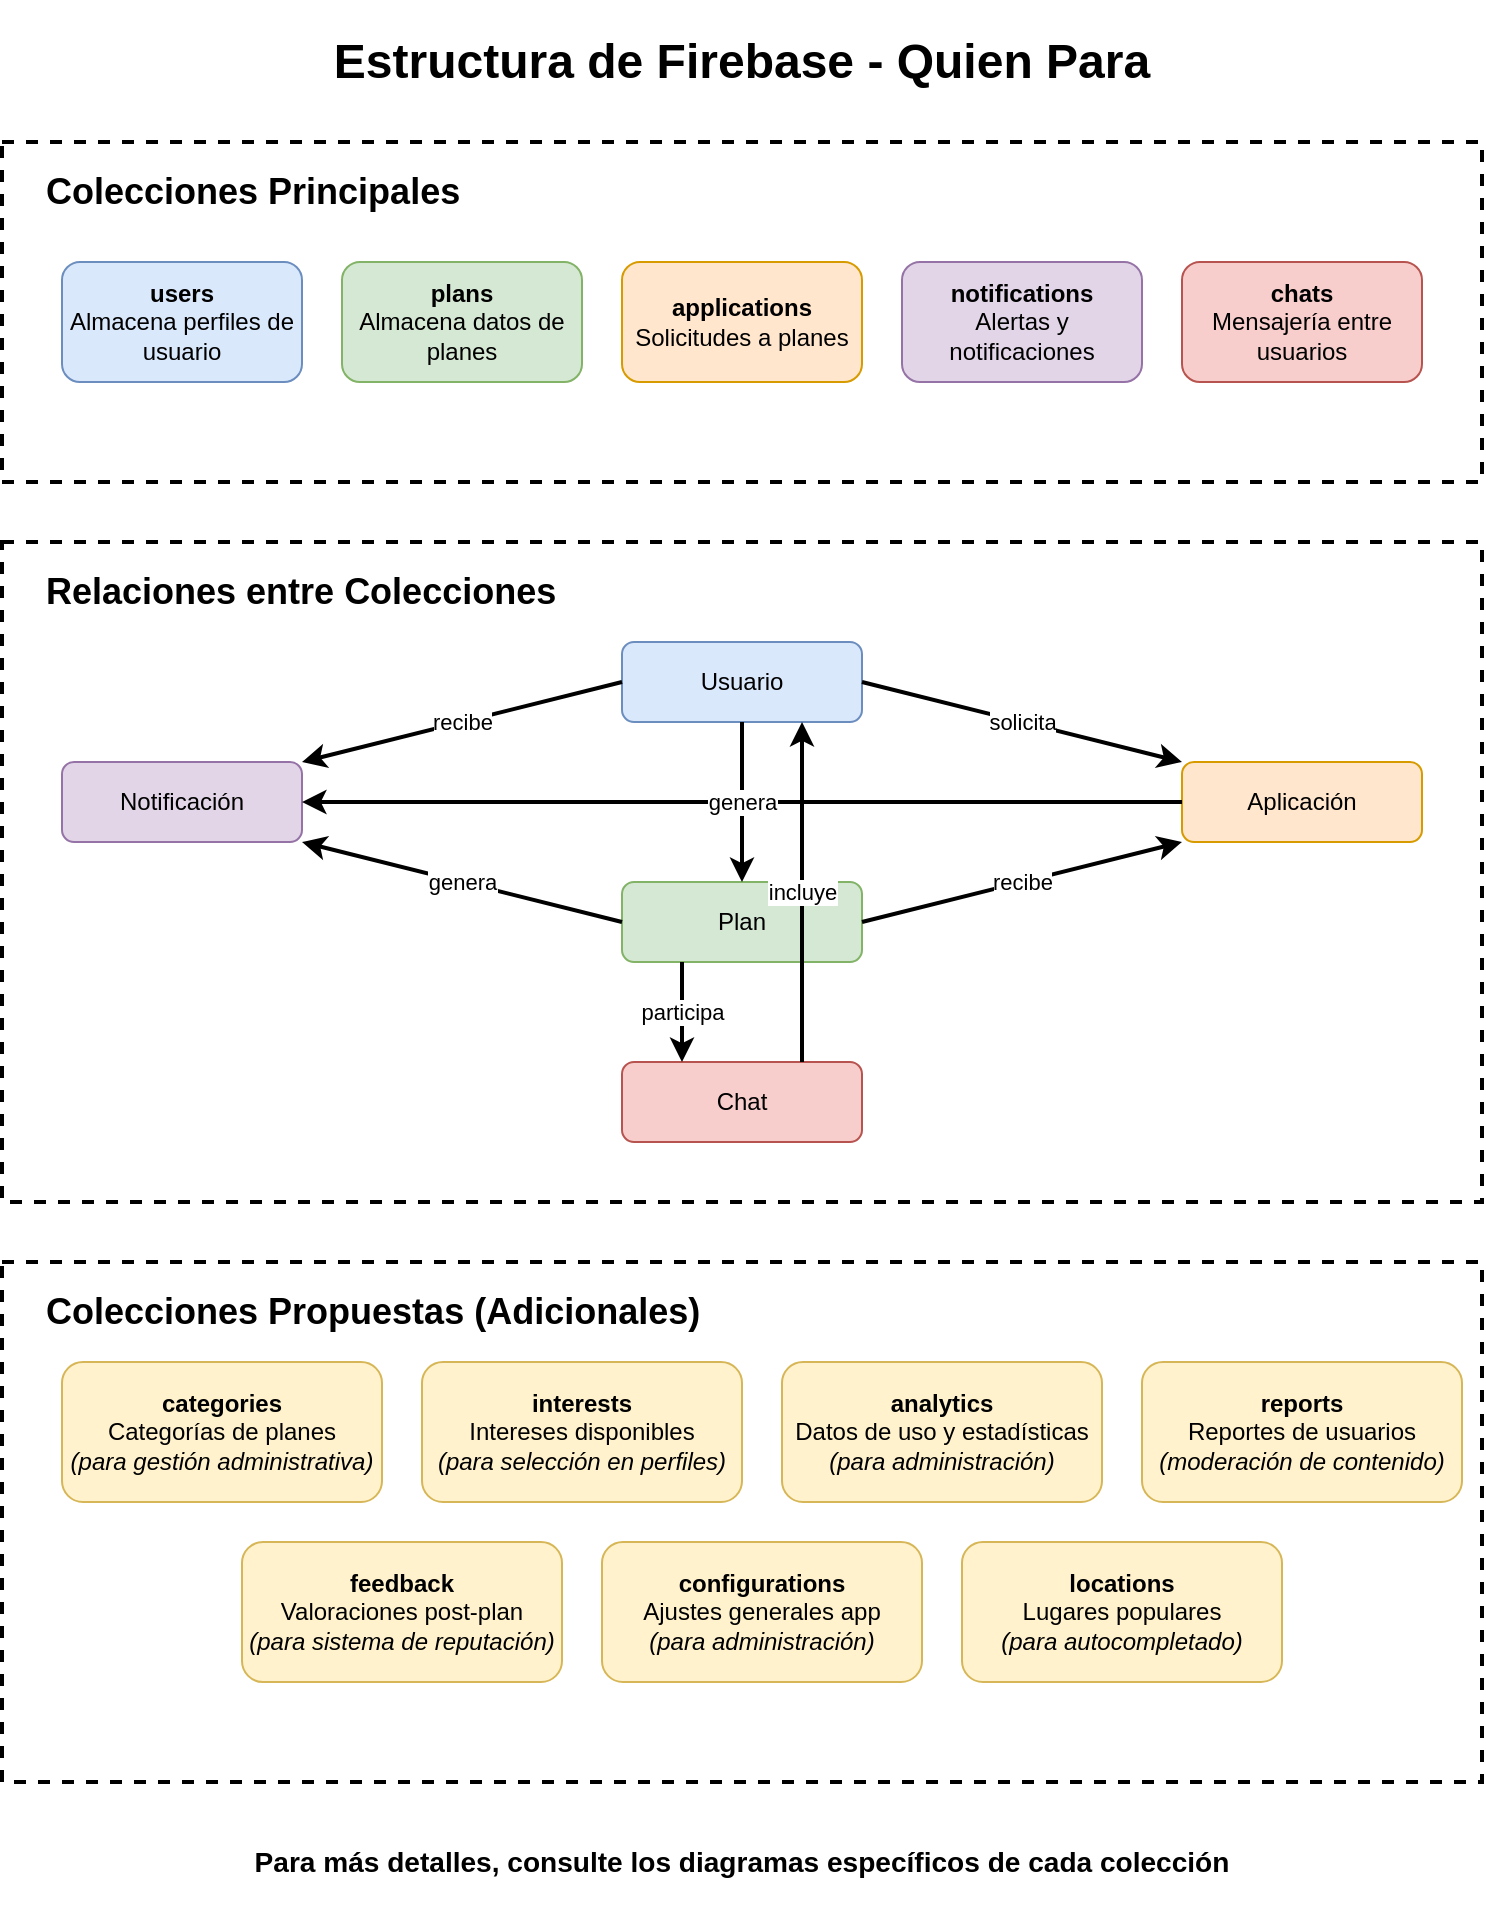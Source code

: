 <mxfile version="20.6.0">
  <diagram id="C5RBs43oDa-KdzZeNtuy" name="Firebase Structure Overview">
    <mxGraphModel dx="1422" dy="762" grid="1" gridSize="10" guides="1" tooltips="1" connect="1" arrows="1" fold="1" page="1" pageScale="1" pageWidth="827" pageHeight="1169" math="0" shadow="0">
      <root>
        <mxCell id="WIyWlLk6GJQsqaUBKTNV-0" />
        <mxCell id="WIyWlLk6GJQsqaUBKTNV-1" parent="WIyWlLk6GJQsqaUBKTNV-0" />

        <!-- TITLE -->
        <mxCell id="title" value="&lt;h1&gt;Estructura de Firebase - Quien Para&lt;/h1&gt;" style="text;html=1;strokeColor=none;fillColor=none;align=center;verticalAlign=middle;whiteSpace=wrap;rounded=0;" vertex="1" parent="WIyWlLk6GJQsqaUBKTNV-1">
          <mxGeometry x="40" y="20" width="740" height="40" as="geometry" />
        </mxCell>

        <!-- COLLECTIONS OVERVIEW -->
        <mxCell id="collections-box" value="" style="rounded=0;whiteSpace=wrap;html=1;fillColor=none;dashed=1;strokeWidth=2;" vertex="1" parent="WIyWlLk6GJQsqaUBKTNV-1">
          <mxGeometry x="40" y="80" width="740" height="170" as="geometry" />
        </mxCell>
        
        <mxCell id="collections-title" value="&lt;h2&gt;Colecciones Principales&lt;/h2&gt;" style="text;html=1;strokeColor=none;fillColor=none;align=left;verticalAlign=middle;whiteSpace=wrap;rounded=0;" vertex="1" parent="WIyWlLk6GJQsqaUBKTNV-1">
          <mxGeometry x="60" y="90" width="230" height="30" as="geometry" />
        </mxCell>

        <!-- USERS BOX -->
        <mxCell id="users-collection" value="&lt;b&gt;users&lt;/b&gt;&lt;br&gt;Almacena perfiles de usuario" style="rounded=1;whiteSpace=wrap;html=1;fillColor=#dae8fc;strokeColor=#6c8ebf;" vertex="1" parent="WIyWlLk6GJQsqaUBKTNV-1">
          <mxGeometry x="70" y="140" width="120" height="60" as="geometry" />
        </mxCell>

        <!-- PLANS BOX -->
        <mxCell id="plans-collection" value="&lt;b&gt;plans&lt;/b&gt;&lt;br&gt;Almacena datos de planes" style="rounded=1;whiteSpace=wrap;html=1;fillColor=#d5e8d4;strokeColor=#82b366;" vertex="1" parent="WIyWlLk6GJQsqaUBKTNV-1">
          <mxGeometry x="210" y="140" width="120" height="60" as="geometry" />
        </mxCell>

        <!-- APPLICATIONS BOX -->
        <mxCell id="applications-collection" value="&lt;b&gt;applications&lt;/b&gt;&lt;br&gt;Solicitudes a planes" style="rounded=1;whiteSpace=wrap;html=1;fillColor=#ffe6cc;strokeColor=#d79b00;" vertex="1" parent="WIyWlLk6GJQsqaUBKTNV-1">
          <mxGeometry x="350" y="140" width="120" height="60" as="geometry" />
        </mxCell>

        <!-- NOTIFICATIONS BOX -->
        <mxCell id="notifications-collection" value="&lt;b&gt;notifications&lt;/b&gt;&lt;br&gt;Alertas y notificaciones" style="rounded=1;whiteSpace=wrap;html=1;fillColor=#e1d5e7;strokeColor=#9673a6;" vertex="1" parent="WIyWlLk6GJQsqaUBKTNV-1">
          <mxGeometry x="490" y="140" width="120" height="60" as="geometry" />
        </mxCell>

        <!-- CHATS BOX -->
        <mxCell id="chats-collection" value="&lt;b&gt;chats&lt;/b&gt;&lt;br&gt;Mensajería entre usuarios" style="rounded=1;whiteSpace=wrap;html=1;fillColor=#f8cecc;strokeColor=#b85450;" vertex="1" parent="WIyWlLk6GJQsqaUBKTNV-1">
          <mxGeometry x="630" y="140" width="120" height="60" as="geometry" />
        </mxCell>

        <!-- RELATIONSHIPS -->
        <mxCell id="relationships-box" value="" style="rounded=0;whiteSpace=wrap;html=1;fillColor=none;dashed=1;strokeWidth=2;" vertex="1" parent="WIyWlLk6GJQsqaUBKTNV-1">
          <mxGeometry x="40" y="280" width="740" height="330" as="geometry" />
        </mxCell>
        
        <mxCell id="relationships-title" value="&lt;h2&gt;Relaciones entre Colecciones&lt;/h2&gt;" style="text;html=1;strokeColor=none;fillColor=none;align=left;verticalAlign=middle;whiteSpace=wrap;rounded=0;" vertex="1" parent="WIyWlLk6GJQsqaUBKTNV-1">
          <mxGeometry x="60" y="290" width="300" height="30" as="geometry" />
        </mxCell>

        <!-- ENTITIES FOR RELATIONSHIPS -->
        <mxCell id="rel-user" value="Usuario" style="rounded=1;whiteSpace=wrap;html=1;fillColor=#dae8fc;strokeColor=#6c8ebf;" vertex="1" parent="WIyWlLk6GJQsqaUBKTNV-1">
          <mxGeometry x="350" y="330" width="120" height="40" as="geometry" />
        </mxCell>

        <mxCell id="rel-plan" value="Plan" style="rounded=1;whiteSpace=wrap;html=1;fillColor=#d5e8d4;strokeColor=#82b366;" vertex="1" parent="WIyWlLk6GJQsqaUBKTNV-1">
          <mxGeometry x="350" y="450" width="120" height="40" as="geometry" />
        </mxCell>

        <mxCell id="rel-application" value="Aplicación" style="rounded=1;whiteSpace=wrap;html=1;fillColor=#ffe6cc;strokeColor=#d79b00;" vertex="1" parent="WIyWlLk6GJQsqaUBKTNV-1">
          <mxGeometry x="630" y="390" width="120" height="40" as="geometry" />
        </mxCell>

        <mxCell id="rel-notification" value="Notificación" style="rounded=1;whiteSpace=wrap;html=1;fillColor=#e1d5e7;strokeColor=#9673a6;" vertex="1" parent="WIyWlLk6GJQsqaUBKTNV-1">
          <mxGeometry x="70" y="390" width="120" height="40" as="geometry" />
        </mxCell>

        <mxCell id="rel-chat" value="Chat" style="rounded=1;whiteSpace=wrap;html=1;fillColor=#f8cecc;strokeColor=#b85450;" vertex="1" parent="WIyWlLk6GJQsqaUBKTNV-1">
          <mxGeometry x="350" y="540" width="120" height="40" as="geometry" />
        </mxCell>

        <!-- RELATIONSHIPS ARROWS -->
        <mxCell id="rel-user-plan" value="crea" style="endArrow=classic;html=1;rounded=0;strokeWidth=2;exitX=0.5;exitY=1;exitDx=0;exitDy=0;entryX=0.5;entryY=0;entryDx=0;entryDy=0;" edge="1" parent="WIyWlLk6GJQsqaUBKTNV-1" source="rel-user" target="rel-plan">
          <mxGeometry width="50" height="50" relative="1" as="geometry">
            <mxPoint x="390" y="420" as="sourcePoint" />
            <mxPoint x="440" y="370" as="targetPoint" />
          </mxGeometry>
        </mxCell>

        <mxCell id="rel-user-application" value="solicita" style="endArrow=classic;html=1;rounded=0;strokeWidth=2;exitX=1;exitY=0.5;exitDx=0;exitDy=0;entryX=0;entryY=0;entryDx=0;entryDy=0;" edge="1" parent="WIyWlLk6GJQsqaUBKTNV-1" source="rel-user" target="rel-application">
          <mxGeometry width="50" height="50" relative="1" as="geometry">
            <mxPoint x="390" y="420" as="sourcePoint" />
            <mxPoint x="440" y="370" as="targetPoint" />
          </mxGeometry>
        </mxCell>

        <mxCell id="rel-plan-application" value="recibe" style="endArrow=classic;html=1;rounded=0;strokeWidth=2;exitX=1;exitY=0.5;exitDx=0;exitDy=0;entryX=0;entryY=1;entryDx=0;entryDy=0;" edge="1" parent="WIyWlLk6GJQsqaUBKTNV-1" source="rel-plan" target="rel-application">
          <mxGeometry width="50" height="50" relative="1" as="geometry">
            <mxPoint x="390" y="420" as="sourcePoint" />
            <mxPoint x="440" y="370" as="targetPoint" />
          </mxGeometry>
        </mxCell>

        <mxCell id="rel-user-notification" value="recibe" style="endArrow=classic;html=1;rounded=0;strokeWidth=2;exitX=0;exitY=0.5;exitDx=0;exitDy=0;entryX=1;entryY=0;entryDx=0;entryDy=0;" edge="1" parent="WIyWlLk6GJQsqaUBKTNV-1" source="rel-user" target="rel-notification">
          <mxGeometry width="50" height="50" relative="1" as="geometry">
            <mxPoint x="390" y="420" as="sourcePoint" />
            <mxPoint x="440" y="370" as="targetPoint" />
          </mxGeometry>
        </mxCell>

        <mxCell id="rel-plan-notification" value="genera" style="endArrow=classic;html=1;rounded=0;strokeWidth=2;exitX=0;exitY=0.5;exitDx=0;exitDy=0;entryX=1;entryY=1;entryDx=0;entryDy=0;" edge="1" parent="WIyWlLk6GJQsqaUBKTNV-1" source="rel-plan" target="rel-notification">
          <mxGeometry width="50" height="50" relative="1" as="geometry">
            <mxPoint x="390" y="420" as="sourcePoint" />
            <mxPoint x="440" y="370" as="targetPoint" />
          </mxGeometry>
        </mxCell>

        <mxCell id="rel-application-notification" value="genera" style="endArrow=classic;html=1;rounded=0;strokeWidth=2;exitX=0;exitY=0.5;exitDx=0;exitDy=0;entryX=1;entryY=0.5;entryDx=0;entryDy=0;" edge="1" parent="WIyWlLk6GJQsqaUBKTNV-1" source="rel-application" target="rel-notification">
          <mxGeometry width="50" height="50" relative="1" as="geometry">
            <mxPoint x="390" y="420" as="sourcePoint" />
            <mxPoint x="440" y="370" as="targetPoint" />
          </mxGeometry>
        </mxCell>

        <mxCell id="rel-user-chat" value="participa" style="endArrow=classic;html=1;rounded=0;strokeWidth=2;exitX=0.25;exitY=1;exitDx=0;exitDy=0;entryX=0.25;entryY=0;entryDx=0;entryDy=0;" edge="1" parent="WIyWlLk6GJQsqaUBKTNV-1" source="rel-plan" target="rel-chat">
          <mxGeometry width="50" height="50" relative="1" as="geometry">
            <mxPoint x="390" y="420" as="sourcePoint" />
            <mxPoint x="440" y="370" as="targetPoint" />
          </mxGeometry>
        </mxCell>

        <mxCell id="rel-chat-user" value="incluye" style="endArrow=classic;html=1;rounded=0;strokeWidth=2;exitX=0.75;exitY=0;exitDx=0;exitDy=0;entryX=0.75;entryY=1;entryDx=0;entryDy=0;" edge="1" parent="WIyWlLk6GJQsqaUBKTNV-1" source="rel-chat" target="rel-user">
          <mxGeometry width="50" height="50" relative="1" as="geometry">
            <mxPoint x="320" y="520" as="sourcePoint" />
            <mxPoint x="440" y="370" as="targetPoint" />
            <Array as="points">
              <mxPoint x="440" y="510" />
              <mxPoint x="440" y="390" />
            </Array>
          </mxGeometry>
        </mxCell>

        <!-- PROPOSED ADDITIONS SECTION -->
        <mxCell id="additions-box" value="" style="rounded=0;whiteSpace=wrap;html=1;fillColor=none;dashed=1;strokeWidth=2;" vertex="1" parent="WIyWlLk6GJQsqaUBKTNV-1">
          <mxGeometry x="40" y="640" width="740" height="260" as="geometry" />
        </mxCell>
        
        <mxCell id="additions-title" value="&lt;h2&gt;Colecciones Propuestas (Adicionales)&lt;/h2&gt;" style="text;html=1;strokeColor=none;fillColor=none;align=left;verticalAlign=middle;whiteSpace=wrap;rounded=0;" vertex="1" parent="WIyWlLk6GJQsqaUBKTNV-1">
          <mxGeometry x="60" y="650" width="350" height="30" as="geometry" />
        </mxCell>

        <!-- CATEGORIES BOX -->
        <mxCell id="categories-collection" value="&lt;b&gt;categories&lt;/b&gt;&lt;br&gt;Categorías de planes&lt;br&gt;&lt;i&gt;(para gestión administrativa)&lt;/i&gt;" style="rounded=1;whiteSpace=wrap;html=1;fillColor=#fff2cc;strokeColor=#d6b656;" vertex="1" parent="WIyWlLk6GJQsqaUBKTNV-1">
          <mxGeometry x="70" y="690" width="160" height="70" as="geometry" />
        </mxCell>

        <!-- INTERESTS BOX -->
        <mxCell id="interests-collection" value="&lt;b&gt;interests&lt;/b&gt;&lt;br&gt;Intereses disponibles&lt;br&gt;&lt;i&gt;(para selección en perfiles)&lt;/i&gt;" style="rounded=1;whiteSpace=wrap;html=1;fillColor=#fff2cc;strokeColor=#d6b656;" vertex="1" parent="WIyWlLk6GJQsqaUBKTNV-1">
          <mxGeometry x="250" y="690" width="160" height="70" as="geometry" />
        </mxCell>

        <!-- ANALYTICS BOX -->
        <mxCell id="analytics-collection" value="&lt;b&gt;analytics&lt;/b&gt;&lt;br&gt;Datos de uso y estadísticas&lt;br&gt;&lt;i&gt;(para administración)&lt;/i&gt;" style="rounded=1;whiteSpace=wrap;html=1;fillColor=#fff2cc;strokeColor=#d6b656;" vertex="1" parent="WIyWlLk6GJQsqaUBKTNV-1">
          <mxGeometry x="430" y="690" width="160" height="70" as="geometry" />
        </mxCell>

        <!-- REPORTS BOX -->
        <mxCell id="reports-collection" value="&lt;b&gt;reports&lt;/b&gt;&lt;br&gt;Reportes de usuarios&lt;br&gt;&lt;i&gt;(moderación de contenido)&lt;/i&gt;" style="rounded=1;whiteSpace=wrap;html=1;fillColor=#fff2cc;strokeColor=#d6b656;" vertex="1" parent="WIyWlLk6GJQsqaUBKTNV-1">
          <mxGeometry x="610" y="690" width="160" height="70" as="geometry" />
        </mxCell>

        <!-- FEEDBACK BOX -->
        <mxCell id="feedback-collection" value="&lt;b&gt;feedback&lt;/b&gt;&lt;br&gt;Valoraciones post-plan&lt;br&gt;&lt;i&gt;(para sistema de reputación)&lt;/i&gt;" style="rounded=1;whiteSpace=wrap;html=1;fillColor=#fff2cc;strokeColor=#d6b656;" vertex="1" parent="WIyWlLk6GJQsqaUBKTNV-1">
          <mxGeometry x="160" y="780" width="160" height="70" as="geometry" />
        </mxCell>

        <!-- CONFIGURATION BOX -->
        <mxCell id="config-collection" value="&lt;b&gt;configurations&lt;/b&gt;&lt;br&gt;Ajustes generales app&lt;br&gt;&lt;i&gt;(para administración)&lt;/i&gt;" style="rounded=1;whiteSpace=wrap;html=1;fillColor=#fff2cc;strokeColor=#d6b656;" vertex="1" parent="WIyWlLk6GJQsqaUBKTNV-1">
          <mxGeometry x="340" y="780" width="160" height="70" as="geometry" />
        </mxCell>

        <!-- LOCATIONS BOX -->
        <mxCell id="locations-collection" value="&lt;b&gt;locations&lt;/b&gt;&lt;br&gt;Lugares populares&lt;br&gt;&lt;i&gt;(para autocompletado)&lt;/i&gt;" style="rounded=1;whiteSpace=wrap;html=1;fillColor=#fff2cc;strokeColor=#d6b656;" vertex="1" parent="WIyWlLk6GJQsqaUBKTNV-1">
          <mxGeometry x="520" y="780" width="160" height="70" as="geometry" />
        </mxCell>

        <!-- FOOTER -->
        <mxCell id="footer" value="&lt;h3&gt;Para más detalles, consulte los diagramas específicos de cada colección&lt;/h3&gt;" style="text;html=1;strokeColor=none;fillColor=none;align=center;verticalAlign=middle;whiteSpace=wrap;rounded=0;" vertex="1" parent="WIyWlLk6GJQsqaUBKTNV-1">
          <mxGeometry x="40" y="920" width="740" height="40" as="geometry" />
        </mxCell>

      </root>
    </mxGraphModel>
  </diagram>
</mxfile>